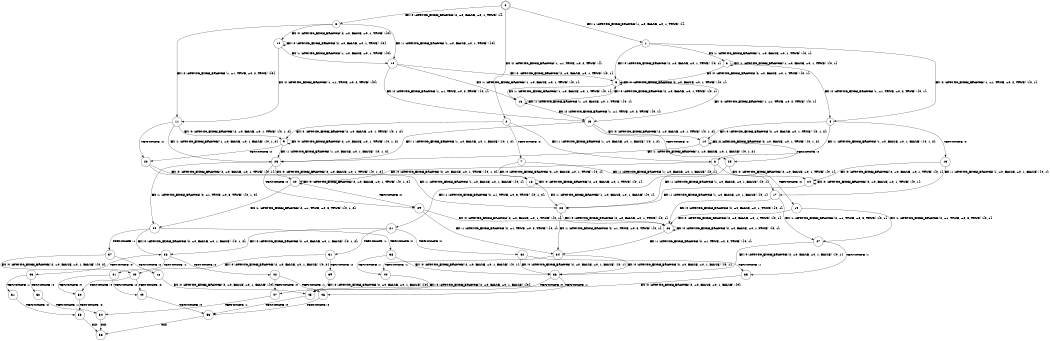 digraph BCG {
size = "7, 10.5";
center = TRUE;
node [shape = circle];
0 [peripheries = 2];
0 -> 1 [label = "EX !1 !ATOMIC_EXCH_BRANCH (1, +0, FALSE, +0, 1, TRUE) !{}"];
0 -> 2 [label = "EX !2 !ATOMIC_EXCH_BRANCH (1, +1, TRUE, +0, 2, TRUE) !{}"];
0 -> 3 [label = "EX !0 !ATOMIC_EXCH_BRANCH (2, +0, FALSE, +0, 1, TRUE) !{}"];
1 -> 4 [label = "EX !2 !ATOMIC_EXCH_BRANCH (1, +1, TRUE, +0, 2, TRUE) !{0, 1}"];
1 -> 5 [label = "EX !0 !ATOMIC_EXCH_BRANCH (2, +0, FALSE, +0, 1, TRUE) !{0, 1}"];
1 -> 6 [label = "EX !1 !ATOMIC_EXCH_BRANCH (1, +0, FALSE, +0, 1, TRUE) !{0, 1}"];
2 -> 7 [label = "TERMINATE !2"];
2 -> 8 [label = "EX !1 !ATOMIC_EXCH_BRANCH (1, +0, FALSE, +0, 1, FALSE) !{0, 1, 2}"];
2 -> 9 [label = "EX !0 !ATOMIC_EXCH_BRANCH (2, +0, FALSE, +0, 1, TRUE) !{0, 1, 2}"];
3 -> 10 [label = "EX !1 !ATOMIC_EXCH_BRANCH (1, +0, FALSE, +0, 1, TRUE) !{0}"];
3 -> 11 [label = "EX !2 !ATOMIC_EXCH_BRANCH (1, +1, TRUE, +0, 2, TRUE) !{0}"];
3 -> 12 [label = "EX !0 !ATOMIC_EXCH_BRANCH (2, +0, FALSE, +0, 1, TRUE) !{0}"];
4 -> 13 [label = "TERMINATE !2"];
4 -> 14 [label = "EX !0 !ATOMIC_EXCH_BRANCH (2, +0, FALSE, +0, 1, TRUE) !{0, 1, 2}"];
4 -> 8 [label = "EX !1 !ATOMIC_EXCH_BRANCH (1, +0, FALSE, +0, 1, FALSE) !{0, 1, 2}"];
5 -> 15 [label = "EX !2 !ATOMIC_EXCH_BRANCH (1, +1, TRUE, +0, 2, TRUE) !{0, 1}"];
5 -> 16 [label = "EX !1 !ATOMIC_EXCH_BRANCH (1, +0, FALSE, +0, 1, TRUE) !{0, 1}"];
5 -> 5 [label = "EX !0 !ATOMIC_EXCH_BRANCH (2, +0, FALSE, +0, 1, TRUE) !{0, 1}"];
6 -> 4 [label = "EX !2 !ATOMIC_EXCH_BRANCH (1, +1, TRUE, +0, 2, TRUE) !{0, 1}"];
6 -> 5 [label = "EX !0 !ATOMIC_EXCH_BRANCH (2, +0, FALSE, +0, 1, TRUE) !{0, 1}"];
6 -> 6 [label = "EX !1 !ATOMIC_EXCH_BRANCH (1, +0, FALSE, +0, 1, TRUE) !{0, 1}"];
7 -> 17 [label = "EX !1 !ATOMIC_EXCH_BRANCH (1, +0, FALSE, +0, 1, FALSE) !{0, 1}"];
7 -> 18 [label = "EX !0 !ATOMIC_EXCH_BRANCH (2, +0, FALSE, +0, 1, TRUE) !{0, 1}"];
8 -> 19 [label = "TERMINATE !2"];
8 -> 20 [label = "EX !0 !ATOMIC_EXCH_BRANCH (2, +0, FALSE, +0, 1, TRUE) !{0, 1, 2}"];
8 -> 21 [label = "EX !1 !ATOMIC_EXCH_BRANCH (2, +1, TRUE, +0, 3, TRUE) !{0, 1, 2}"];
9 -> 22 [label = "TERMINATE !2"];
9 -> 23 [label = "EX !1 !ATOMIC_EXCH_BRANCH (1, +0, FALSE, +0, 1, FALSE) !{0, 1, 2}"];
9 -> 9 [label = "EX !0 !ATOMIC_EXCH_BRANCH (2, +0, FALSE, +0, 1, TRUE) !{0, 1, 2}"];
10 -> 15 [label = "EX !2 !ATOMIC_EXCH_BRANCH (1, +1, TRUE, +0, 2, TRUE) !{0, 1}"];
10 -> 16 [label = "EX !1 !ATOMIC_EXCH_BRANCH (1, +0, FALSE, +0, 1, TRUE) !{0, 1}"];
10 -> 5 [label = "EX !0 !ATOMIC_EXCH_BRANCH (2, +0, FALSE, +0, 1, TRUE) !{0, 1}"];
11 -> 22 [label = "TERMINATE !2"];
11 -> 23 [label = "EX !1 !ATOMIC_EXCH_BRANCH (1, +0, FALSE, +0, 1, FALSE) !{0, 1, 2}"];
11 -> 9 [label = "EX !0 !ATOMIC_EXCH_BRANCH (2, +0, FALSE, +0, 1, TRUE) !{0, 1, 2}"];
12 -> 10 [label = "EX !1 !ATOMIC_EXCH_BRANCH (1, +0, FALSE, +0, 1, TRUE) !{0}"];
12 -> 11 [label = "EX !2 !ATOMIC_EXCH_BRANCH (1, +1, TRUE, +0, 2, TRUE) !{0}"];
12 -> 12 [label = "EX !0 !ATOMIC_EXCH_BRANCH (2, +0, FALSE, +0, 1, TRUE) !{0}"];
13 -> 24 [label = "EX !0 !ATOMIC_EXCH_BRANCH (2, +0, FALSE, +0, 1, TRUE) !{0, 1}"];
13 -> 17 [label = "EX !1 !ATOMIC_EXCH_BRANCH (1, +0, FALSE, +0, 1, FALSE) !{0, 1}"];
14 -> 25 [label = "TERMINATE !2"];
14 -> 23 [label = "EX !1 !ATOMIC_EXCH_BRANCH (1, +0, FALSE, +0, 1, FALSE) !{0, 1, 2}"];
14 -> 14 [label = "EX !0 !ATOMIC_EXCH_BRANCH (2, +0, FALSE, +0, 1, TRUE) !{0, 1, 2}"];
15 -> 25 [label = "TERMINATE !2"];
15 -> 23 [label = "EX !1 !ATOMIC_EXCH_BRANCH (1, +0, FALSE, +0, 1, FALSE) !{0, 1, 2}"];
15 -> 14 [label = "EX !0 !ATOMIC_EXCH_BRANCH (2, +0, FALSE, +0, 1, TRUE) !{0, 1, 2}"];
16 -> 15 [label = "EX !2 !ATOMIC_EXCH_BRANCH (1, +1, TRUE, +0, 2, TRUE) !{0, 1}"];
16 -> 16 [label = "EX !1 !ATOMIC_EXCH_BRANCH (1, +0, FALSE, +0, 1, TRUE) !{0, 1}"];
16 -> 5 [label = "EX !0 !ATOMIC_EXCH_BRANCH (2, +0, FALSE, +0, 1, TRUE) !{0, 1}"];
17 -> 26 [label = "EX !0 !ATOMIC_EXCH_BRANCH (2, +0, FALSE, +0, 1, TRUE) !{0, 1}"];
17 -> 27 [label = "EX !1 !ATOMIC_EXCH_BRANCH (2, +1, TRUE, +0, 3, TRUE) !{0, 1}"];
18 -> 28 [label = "EX !1 !ATOMIC_EXCH_BRANCH (1, +0, FALSE, +0, 1, FALSE) !{0, 1}"];
18 -> 18 [label = "EX !0 !ATOMIC_EXCH_BRANCH (2, +0, FALSE, +0, 1, TRUE) !{0, 1}"];
19 -> 26 [label = "EX !0 !ATOMIC_EXCH_BRANCH (2, +0, FALSE, +0, 1, TRUE) !{0, 1}"];
19 -> 27 [label = "EX !1 !ATOMIC_EXCH_BRANCH (2, +1, TRUE, +0, 3, TRUE) !{0, 1}"];
20 -> 29 [label = "TERMINATE !2"];
20 -> 30 [label = "EX !1 !ATOMIC_EXCH_BRANCH (2, +1, TRUE, +0, 3, TRUE) !{0, 1, 2}"];
20 -> 20 [label = "EX !0 !ATOMIC_EXCH_BRANCH (2, +0, FALSE, +0, 1, TRUE) !{0, 1, 2}"];
21 -> 31 [label = "TERMINATE !1"];
21 -> 32 [label = "TERMINATE !2"];
21 -> 33 [label = "EX !0 !ATOMIC_EXCH_BRANCH (2, +0, FALSE, +0, 1, FALSE) !{0, 1, 2}"];
22 -> 28 [label = "EX !1 !ATOMIC_EXCH_BRANCH (1, +0, FALSE, +0, 1, FALSE) !{0, 1}"];
22 -> 18 [label = "EX !0 !ATOMIC_EXCH_BRANCH (2, +0, FALSE, +0, 1, TRUE) !{0, 1}"];
23 -> 29 [label = "TERMINATE !2"];
23 -> 30 [label = "EX !1 !ATOMIC_EXCH_BRANCH (2, +1, TRUE, +0, 3, TRUE) !{0, 1, 2}"];
23 -> 20 [label = "EX !0 !ATOMIC_EXCH_BRANCH (2, +0, FALSE, +0, 1, TRUE) !{0, 1, 2}"];
24 -> 28 [label = "EX !1 !ATOMIC_EXCH_BRANCH (1, +0, FALSE, +0, 1, FALSE) !{0, 1}"];
24 -> 24 [label = "EX !0 !ATOMIC_EXCH_BRANCH (2, +0, FALSE, +0, 1, TRUE) !{0, 1}"];
25 -> 28 [label = "EX !1 !ATOMIC_EXCH_BRANCH (1, +0, FALSE, +0, 1, FALSE) !{0, 1}"];
25 -> 24 [label = "EX !0 !ATOMIC_EXCH_BRANCH (2, +0, FALSE, +0, 1, TRUE) !{0, 1}"];
26 -> 34 [label = "EX !1 !ATOMIC_EXCH_BRANCH (2, +1, TRUE, +0, 3, TRUE) !{0, 1}"];
26 -> 26 [label = "EX !0 !ATOMIC_EXCH_BRANCH (2, +0, FALSE, +0, 1, TRUE) !{0, 1}"];
27 -> 35 [label = "TERMINATE !1"];
27 -> 36 [label = "EX !0 !ATOMIC_EXCH_BRANCH (2, +0, FALSE, +0, 1, FALSE) !{0, 1}"];
28 -> 34 [label = "EX !1 !ATOMIC_EXCH_BRANCH (2, +1, TRUE, +0, 3, TRUE) !{0, 1}"];
28 -> 26 [label = "EX !0 !ATOMIC_EXCH_BRANCH (2, +0, FALSE, +0, 1, TRUE) !{0, 1}"];
29 -> 34 [label = "EX !1 !ATOMIC_EXCH_BRANCH (2, +1, TRUE, +0, 3, TRUE) !{0, 1}"];
29 -> 26 [label = "EX !0 !ATOMIC_EXCH_BRANCH (2, +0, FALSE, +0, 1, TRUE) !{0, 1}"];
30 -> 37 [label = "TERMINATE !1"];
30 -> 38 [label = "TERMINATE !2"];
30 -> 33 [label = "EX !0 !ATOMIC_EXCH_BRANCH (2, +0, FALSE, +0, 1, FALSE) !{0, 1, 2}"];
31 -> 39 [label = "TERMINATE !2"];
31 -> 40 [label = "EX !0 !ATOMIC_EXCH_BRANCH (2, +0, FALSE, +0, 1, FALSE) !{0, 2}"];
32 -> 35 [label = "TERMINATE !1"];
32 -> 36 [label = "EX !0 !ATOMIC_EXCH_BRANCH (2, +0, FALSE, +0, 1, FALSE) !{0, 1}"];
33 -> 41 [label = "TERMINATE !1"];
33 -> 42 [label = "TERMINATE !2"];
33 -> 43 [label = "TERMINATE !0"];
34 -> 44 [label = "TERMINATE !1"];
34 -> 36 [label = "EX !0 !ATOMIC_EXCH_BRANCH (2, +0, FALSE, +0, 1, FALSE) !{0, 1}"];
35 -> 45 [label = "EX !0 !ATOMIC_EXCH_BRANCH (2, +0, FALSE, +0, 1, FALSE) !{0}"];
36 -> 46 [label = "TERMINATE !1"];
36 -> 47 [label = "TERMINATE !0"];
37 -> 48 [label = "TERMINATE !2"];
37 -> 40 [label = "EX !0 !ATOMIC_EXCH_BRANCH (2, +0, FALSE, +0, 1, FALSE) !{0, 2}"];
38 -> 44 [label = "TERMINATE !1"];
38 -> 36 [label = "EX !0 !ATOMIC_EXCH_BRANCH (2, +0, FALSE, +0, 1, FALSE) !{0, 1}"];
39 -> 45 [label = "EX !0 !ATOMIC_EXCH_BRANCH (2, +0, FALSE, +0, 1, FALSE) !{0}"];
40 -> 49 [label = "TERMINATE !2"];
40 -> 50 [label = "TERMINATE !0"];
41 -> 49 [label = "TERMINATE !2"];
41 -> 50 [label = "TERMINATE !0"];
42 -> 46 [label = "TERMINATE !1"];
42 -> 47 [label = "TERMINATE !0"];
43 -> 51 [label = "TERMINATE !1"];
43 -> 52 [label = "TERMINATE !2"];
44 -> 45 [label = "EX !0 !ATOMIC_EXCH_BRANCH (2, +0, FALSE, +0, 1, FALSE) !{0}"];
45 -> 53 [label = "TERMINATE !0"];
46 -> 53 [label = "TERMINATE !0"];
47 -> 54 [label = "TERMINATE !1"];
48 -> 45 [label = "EX !0 !ATOMIC_EXCH_BRANCH (2, +0, FALSE, +0, 1, FALSE) !{0}"];
49 -> 53 [label = "TERMINATE !0"];
50 -> 55 [label = "TERMINATE !2"];
51 -> 55 [label = "TERMINATE !2"];
52 -> 54 [label = "TERMINATE !1"];
53 -> 56 [label = "exit"];
54 -> 56 [label = "exit"];
55 -> 56 [label = "exit"];
}
